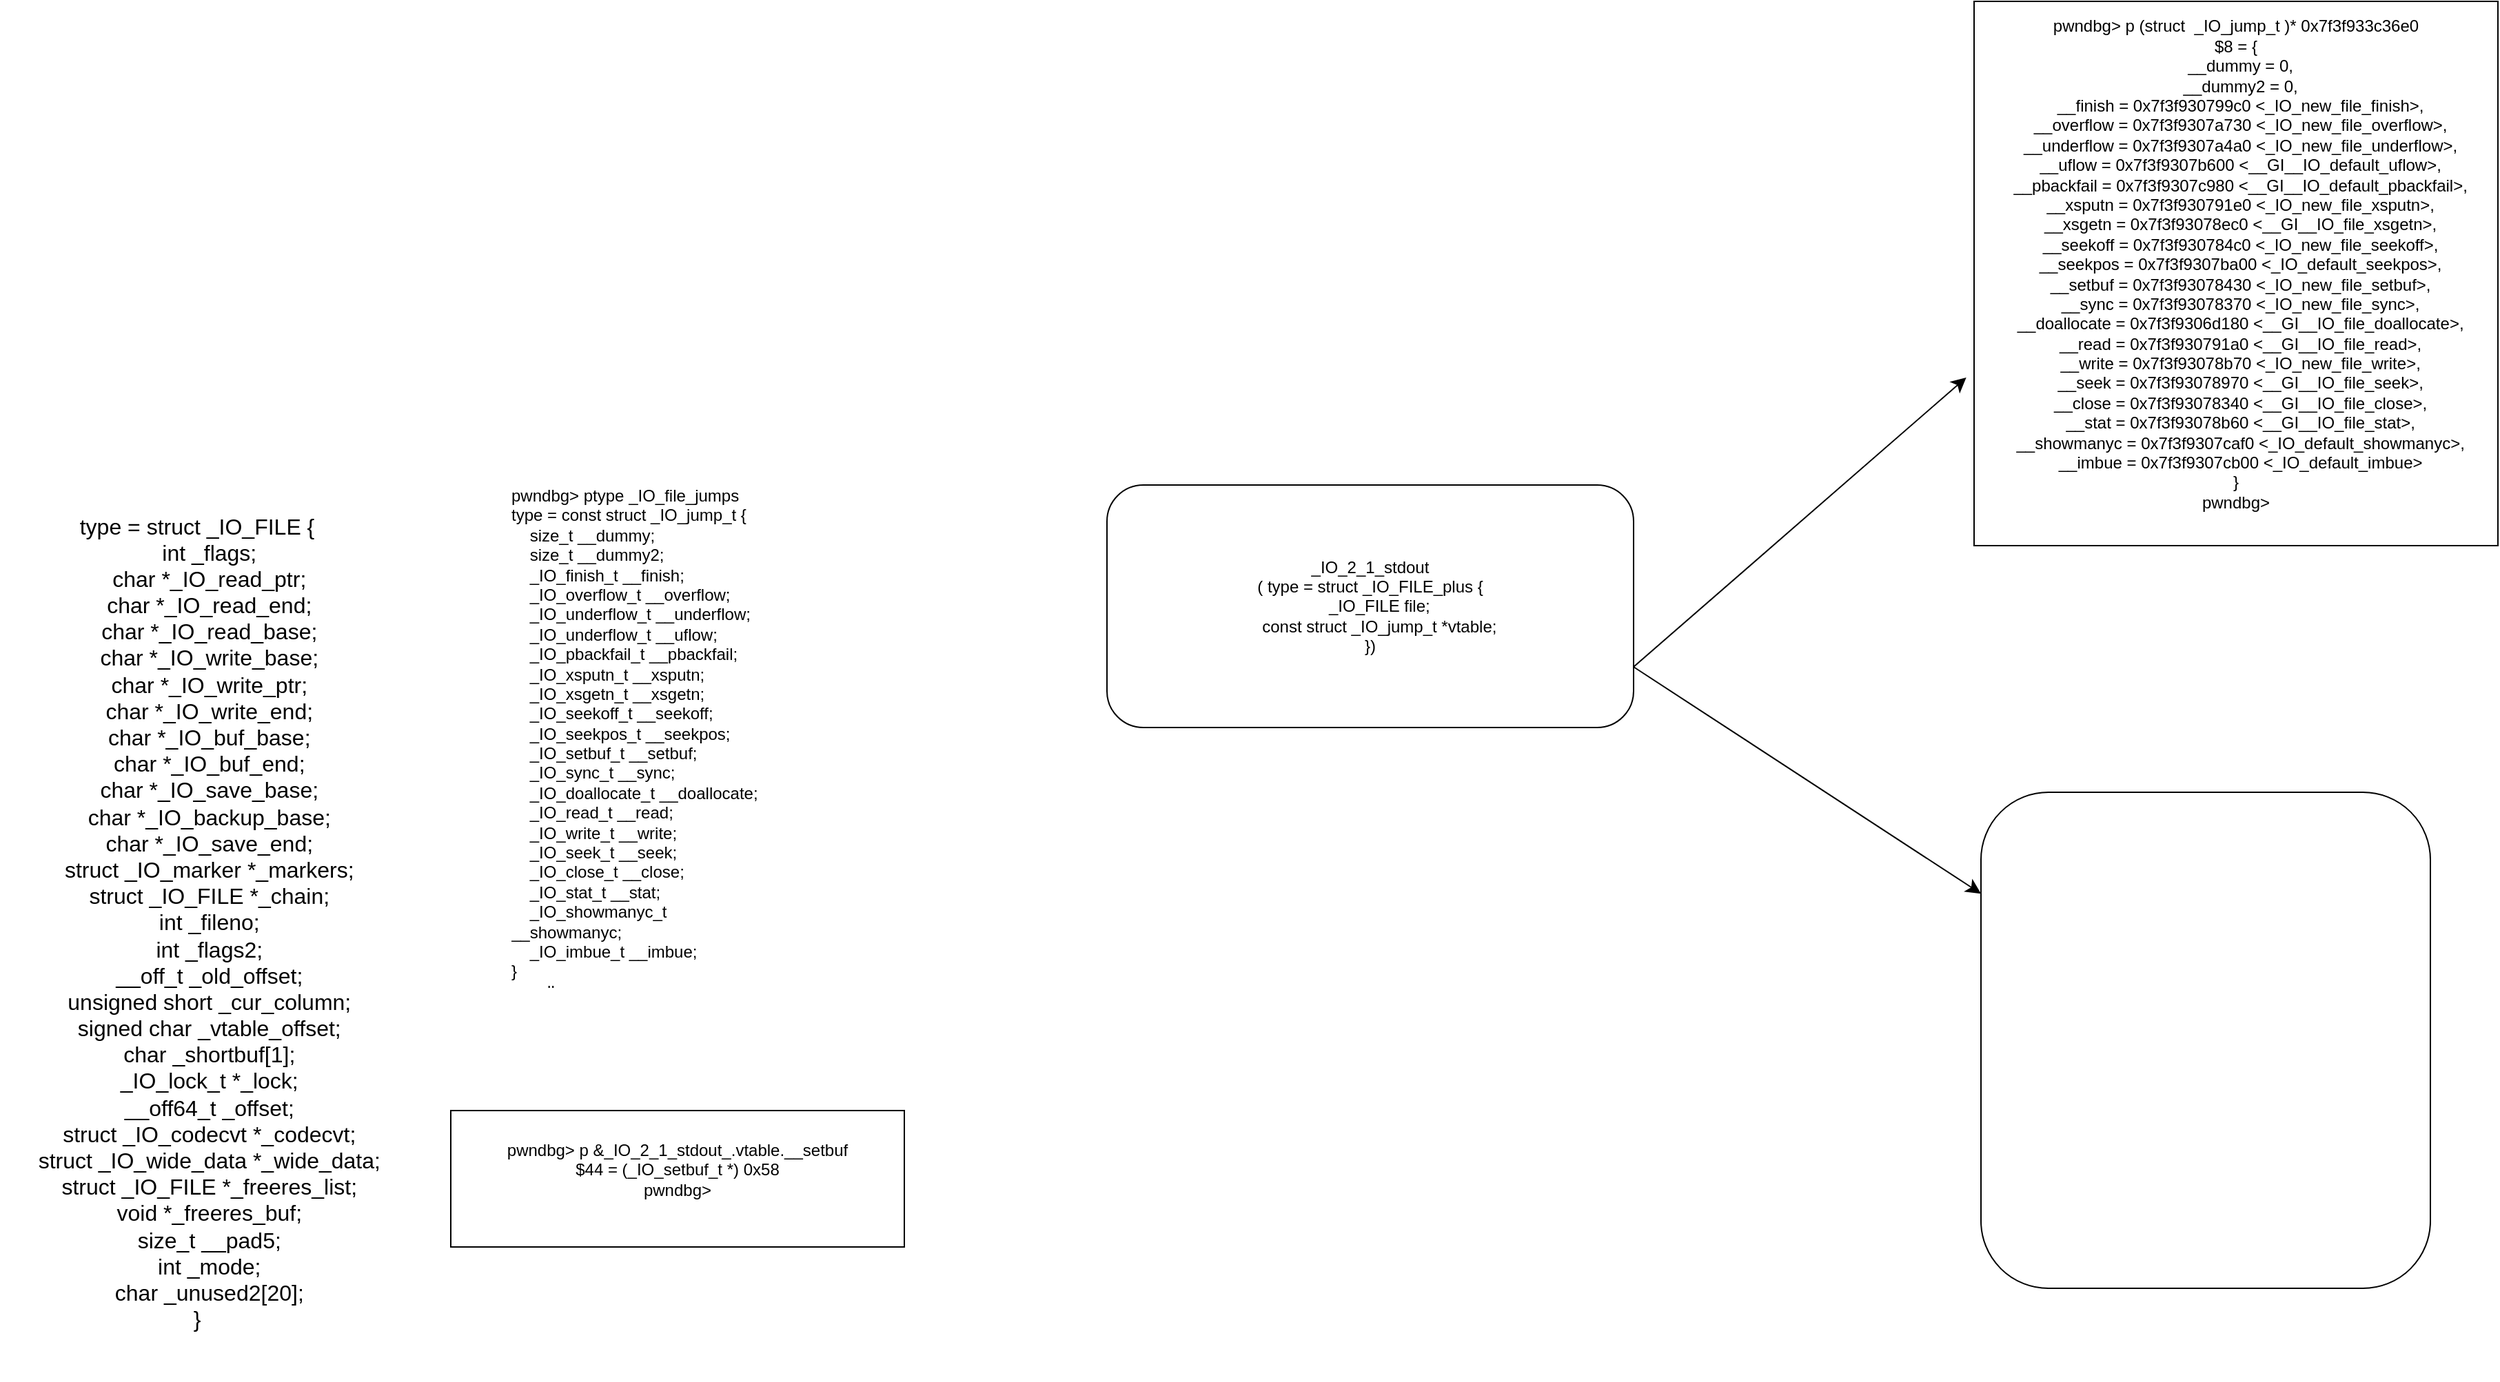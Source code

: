 <mxfile version="23.1.5" type="github">
  <diagram name="第 1 页" id="EUbMMl6S9gEytxwpDoAf">
    <mxGraphModel dx="2913" dy="1716" grid="0" gridSize="10" guides="1" tooltips="1" connect="1" arrows="1" fold="1" page="0" pageScale="1" pageWidth="827" pageHeight="1169" math="0" shadow="0">
      <root>
        <mxCell id="0" />
        <mxCell id="1" parent="0" />
        <mxCell id="YrHZoFb0JxsnsXG9tn5o-1" value="type = struct _IO_FILE {&lt;br&gt;&amp;nbsp;&amp;nbsp;&amp;nbsp; int _flags;&lt;br&gt;&amp;nbsp;&amp;nbsp;&amp;nbsp; char *_IO_read_ptr;&lt;br&gt;&amp;nbsp;&amp;nbsp;&amp;nbsp; char *_IO_read_end;&lt;br&gt;&amp;nbsp;&amp;nbsp;&amp;nbsp; char *_IO_read_base;&lt;br&gt;&amp;nbsp;&amp;nbsp;&amp;nbsp; char *_IO_write_base;&lt;br&gt;&amp;nbsp;&amp;nbsp;&amp;nbsp; char *_IO_write_ptr;&lt;br&gt;&amp;nbsp;&amp;nbsp;&amp;nbsp; char *_IO_write_end;&lt;br&gt;&amp;nbsp;&amp;nbsp;&amp;nbsp; char *_IO_buf_base;&lt;br&gt;&amp;nbsp;&amp;nbsp;&amp;nbsp; char *_IO_buf_end;&lt;br&gt;&amp;nbsp;&amp;nbsp;&amp;nbsp; char *_IO_save_base;&lt;br&gt;&amp;nbsp;&amp;nbsp;&amp;nbsp; char *_IO_backup_base;&lt;br&gt;&amp;nbsp;&amp;nbsp;&amp;nbsp; char *_IO_save_end;&lt;br&gt;&amp;nbsp;&amp;nbsp;&amp;nbsp; struct _IO_marker *_markers;&lt;br&gt;&amp;nbsp;&amp;nbsp;&amp;nbsp; struct _IO_FILE *_chain;&lt;br&gt;&amp;nbsp;&amp;nbsp;&amp;nbsp; int _fileno;&lt;br&gt;&amp;nbsp;&amp;nbsp;&amp;nbsp; int _flags2;&lt;br&gt;&amp;nbsp;&amp;nbsp;&amp;nbsp; __off_t _old_offset;&lt;br&gt;&amp;nbsp;&amp;nbsp;&amp;nbsp; unsigned short _cur_column;&lt;br&gt;&amp;nbsp;&amp;nbsp;&amp;nbsp; signed char _vtable_offset;&lt;br&gt;&amp;nbsp;&amp;nbsp;&amp;nbsp; char _shortbuf[1];&lt;br&gt;&amp;nbsp;&amp;nbsp;&amp;nbsp; _IO_lock_t *_lock;&lt;br&gt;&amp;nbsp;&amp;nbsp;&amp;nbsp; __off64_t _offset;&lt;br&gt;&amp;nbsp;&amp;nbsp;&amp;nbsp; struct _IO_codecvt *_codecvt;&lt;br&gt;&amp;nbsp;&amp;nbsp;&amp;nbsp; struct _IO_wide_data *_wide_data;&lt;br&gt;&amp;nbsp;&amp;nbsp;&amp;nbsp; struct _IO_FILE *_freeres_list;&lt;br&gt;&amp;nbsp;&amp;nbsp;&amp;nbsp; void *_freeres_buf;&lt;br&gt;&amp;nbsp;&amp;nbsp;&amp;nbsp; size_t __pad5;&lt;br&gt;&amp;nbsp;&amp;nbsp;&amp;nbsp; int _mode;&lt;br&gt;&amp;nbsp;&amp;nbsp;&amp;nbsp; char _unused2[20];&lt;br&gt;}&lt;div&gt;&lt;br/&gt;&lt;/div&gt;" style="text;html=1;align=center;verticalAlign=middle;whiteSpace=wrap;rounded=0;fontSize=16;" vertex="1" parent="1">
          <mxGeometry x="-1755" y="-447" width="286" height="646" as="geometry" />
        </mxCell>
        <mxCell id="YrHZoFb0JxsnsXG9tn5o-5" style="edgeStyle=none;curved=1;rounded=0;orthogonalLoop=1;jettySize=auto;html=1;exitX=1;exitY=0.75;exitDx=0;exitDy=0;fontSize=12;startSize=8;endSize=8;" edge="1" parent="1" source="YrHZoFb0JxsnsXG9tn5o-2">
          <mxGeometry relative="1" as="geometry">
            <mxPoint x="-328.652" y="-529.043" as="targetPoint" />
          </mxGeometry>
        </mxCell>
        <mxCell id="YrHZoFb0JxsnsXG9tn5o-7" style="edgeStyle=none;curved=1;rounded=0;orthogonalLoop=1;jettySize=auto;html=1;exitX=1;exitY=0.75;exitDx=0;exitDy=0;fontSize=12;startSize=8;endSize=8;" edge="1" parent="1" source="YrHZoFb0JxsnsXG9tn5o-2" target="YrHZoFb0JxsnsXG9tn5o-8">
          <mxGeometry relative="1" as="geometry">
            <mxPoint x="-351.261" y="-147.304" as="targetPoint" />
          </mxGeometry>
        </mxCell>
        <mxCell id="YrHZoFb0JxsnsXG9tn5o-2" value="_IO_2_1_stdout&lt;br&gt;( type = struct _IO_FILE_plus {&lt;br&gt;&amp;nbsp;&amp;nbsp;&amp;nbsp; _IO_FILE file;&lt;br&gt;&amp;nbsp;&amp;nbsp;&amp;nbsp; const struct _IO_jump_t *vtable;&lt;br&gt;})" style="rounded=1;whiteSpace=wrap;html=1;" vertex="1" parent="1">
          <mxGeometry x="-952" y="-451" width="382" height="176" as="geometry" />
        </mxCell>
        <mxCell id="YrHZoFb0JxsnsXG9tn5o-3" value="pwndbg&amp;gt; ptype _IO_file_jumps&lt;br&gt;type = const struct _IO_jump_t {&lt;br&gt;&amp;nbsp;&amp;nbsp;&amp;nbsp; size_t __dummy;&lt;br&gt;&amp;nbsp;&amp;nbsp;&amp;nbsp; size_t __dummy2;&lt;br&gt;&amp;nbsp;&amp;nbsp;&amp;nbsp; _IO_finish_t __finish;&lt;br&gt;&amp;nbsp;&amp;nbsp;&amp;nbsp; _IO_overflow_t __overflow;&lt;br&gt;&amp;nbsp;&amp;nbsp;&amp;nbsp; _IO_underflow_t __underflow;&lt;br&gt;&amp;nbsp;&amp;nbsp;&amp;nbsp; _IO_underflow_t __uflow;&lt;br&gt;&amp;nbsp;&amp;nbsp;&amp;nbsp; _IO_pbackfail_t __pbackfail;&lt;br&gt;&amp;nbsp;&amp;nbsp;&amp;nbsp; _IO_xsputn_t __xsputn;&lt;br&gt;&amp;nbsp;&amp;nbsp;&amp;nbsp; _IO_xsgetn_t __xsgetn;&lt;br&gt;&amp;nbsp;&amp;nbsp;&amp;nbsp; _IO_seekoff_t __seekoff;&lt;br&gt;&amp;nbsp;&amp;nbsp;&amp;nbsp; _IO_seekpos_t __seekpos;&lt;br&gt;&amp;nbsp;&amp;nbsp;&amp;nbsp; _IO_setbuf_t __setbuf;&lt;br&gt;&amp;nbsp;&amp;nbsp;&amp;nbsp; _IO_sync_t __sync;&lt;br&gt;&amp;nbsp;&amp;nbsp;&amp;nbsp; _IO_doallocate_t __doallocate;&lt;br&gt;&amp;nbsp;&amp;nbsp;&amp;nbsp; _IO_read_t __read;&lt;br&gt;&amp;nbsp;&amp;nbsp;&amp;nbsp; _IO_write_t __write;&lt;br&gt;&amp;nbsp;&amp;nbsp;&amp;nbsp; _IO_seek_t __seek;&lt;br&gt;&amp;nbsp;&amp;nbsp;&amp;nbsp; _IO_close_t __close;&lt;br&gt;&amp;nbsp;&amp;nbsp;&amp;nbsp; _IO_stat_t __stat;&lt;br&gt;&amp;nbsp;&amp;nbsp;&amp;nbsp; _IO_showmanyc_t __showmanyc;&lt;br&gt;&amp;nbsp;&amp;nbsp;&amp;nbsp; _IO_imbue_t __imbue;&lt;br&gt;}&lt;br&gt;pwndbg&amp;gt; &lt;div&gt;&lt;br/&gt;&lt;/div&gt;" style="text;html=1;spacing=5;spacingTop=-20;whiteSpace=wrap;overflow=hidden;rounded=0;" vertex="1" parent="1">
          <mxGeometry x="-1389" y="-440" width="203" height="354" as="geometry" />
        </mxCell>
        <mxCell id="YrHZoFb0JxsnsXG9tn5o-4" value="pwndbg&amp;gt; p &amp;amp;_IO_2_1_stdout_.vtable.__setbuf &lt;br&gt;$44 = (_IO_setbuf_t *) 0x58&lt;br&gt;pwndbg&amp;gt; &lt;div&gt;&lt;br/&gt;&lt;/div&gt;" style="rounded=0;whiteSpace=wrap;html=1;" vertex="1" parent="1">
          <mxGeometry x="-1428" y="3" width="329" height="99" as="geometry" />
        </mxCell>
        <mxCell id="YrHZoFb0JxsnsXG9tn5o-6" value="pwndbg&amp;gt; p (struct&amp;nbsp; _IO_jump_t )* 0x7f3f933c36e0&lt;br&gt;$8 = {&lt;br&gt;&amp;nbsp; __dummy = 0,&lt;br&gt;&amp;nbsp; __dummy2 = 0,&lt;br&gt;&amp;nbsp; __finish = 0x7f3f930799c0 &amp;lt;_IO_new_file_finish&amp;gt;,&lt;br&gt;&amp;nbsp; __overflow = 0x7f3f9307a730 &amp;lt;_IO_new_file_overflow&amp;gt;,&lt;br&gt;&amp;nbsp; __underflow = 0x7f3f9307a4a0 &amp;lt;_IO_new_file_underflow&amp;gt;,&lt;br&gt;&amp;nbsp; __uflow = 0x7f3f9307b600 &amp;lt;__GI__IO_default_uflow&amp;gt;,&lt;br&gt;&amp;nbsp; __pbackfail = 0x7f3f9307c980 &amp;lt;__GI__IO_default_pbackfail&amp;gt;,&lt;br&gt;&amp;nbsp; __xsputn = 0x7f3f930791e0 &amp;lt;_IO_new_file_xsputn&amp;gt;,&lt;br&gt;&amp;nbsp; __xsgetn = 0x7f3f93078ec0 &amp;lt;__GI__IO_file_xsgetn&amp;gt;,&lt;br&gt;&amp;nbsp; __seekoff = 0x7f3f930784c0 &amp;lt;_IO_new_file_seekoff&amp;gt;,&lt;br&gt;&amp;nbsp; __seekpos = 0x7f3f9307ba00 &amp;lt;_IO_default_seekpos&amp;gt;,&lt;br&gt;&amp;nbsp; __setbuf = 0x7f3f93078430 &amp;lt;_IO_new_file_setbuf&amp;gt;,&lt;br&gt;&amp;nbsp; __sync = 0x7f3f93078370 &amp;lt;_IO_new_file_sync&amp;gt;,&lt;br&gt;&amp;nbsp; __doallocate = 0x7f3f9306d180 &amp;lt;__GI__IO_file_doallocate&amp;gt;,&lt;br&gt;&amp;nbsp; __read = 0x7f3f930791a0 &amp;lt;__GI__IO_file_read&amp;gt;,&lt;br&gt;&amp;nbsp; __write = 0x7f3f93078b70 &amp;lt;_IO_new_file_write&amp;gt;,&lt;br&gt;&amp;nbsp; __seek = 0x7f3f93078970 &amp;lt;__GI__IO_file_seek&amp;gt;,&lt;br&gt;&amp;nbsp; __close = 0x7f3f93078340 &amp;lt;__GI__IO_file_close&amp;gt;,&lt;br&gt;&amp;nbsp; __stat = 0x7f3f93078b60 &amp;lt;__GI__IO_file_stat&amp;gt;,&lt;br&gt;&amp;nbsp; __showmanyc = 0x7f3f9307caf0 &amp;lt;_IO_default_showmanyc&amp;gt;,&lt;br&gt;&amp;nbsp; __imbue = 0x7f3f9307cb00 &amp;lt;_IO_default_imbue&amp;gt;&lt;br&gt;}&lt;br&gt;pwndbg&amp;gt; &lt;div&gt;&lt;br/&gt;&lt;/div&gt;" style="rounded=0;whiteSpace=wrap;html=1;" vertex="1" parent="1">
          <mxGeometry x="-323" y="-802" width="380" height="395" as="geometry" />
        </mxCell>
        <mxCell id="YrHZoFb0JxsnsXG9tn5o-8" value="" style="rounded=1;whiteSpace=wrap;html=1;" vertex="1" parent="1">
          <mxGeometry x="-318" y="-228" width="326" height="360" as="geometry" />
        </mxCell>
      </root>
    </mxGraphModel>
  </diagram>
</mxfile>
